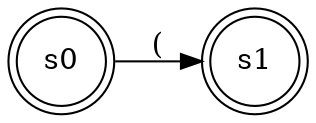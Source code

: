digraph finite_state_machine {
	rankdir=LR size="8,5"
	node [shape=doublecircle]
	s0
	s1

	node [shape=circle]
	s0 -> s1 [label="(
"]
}

